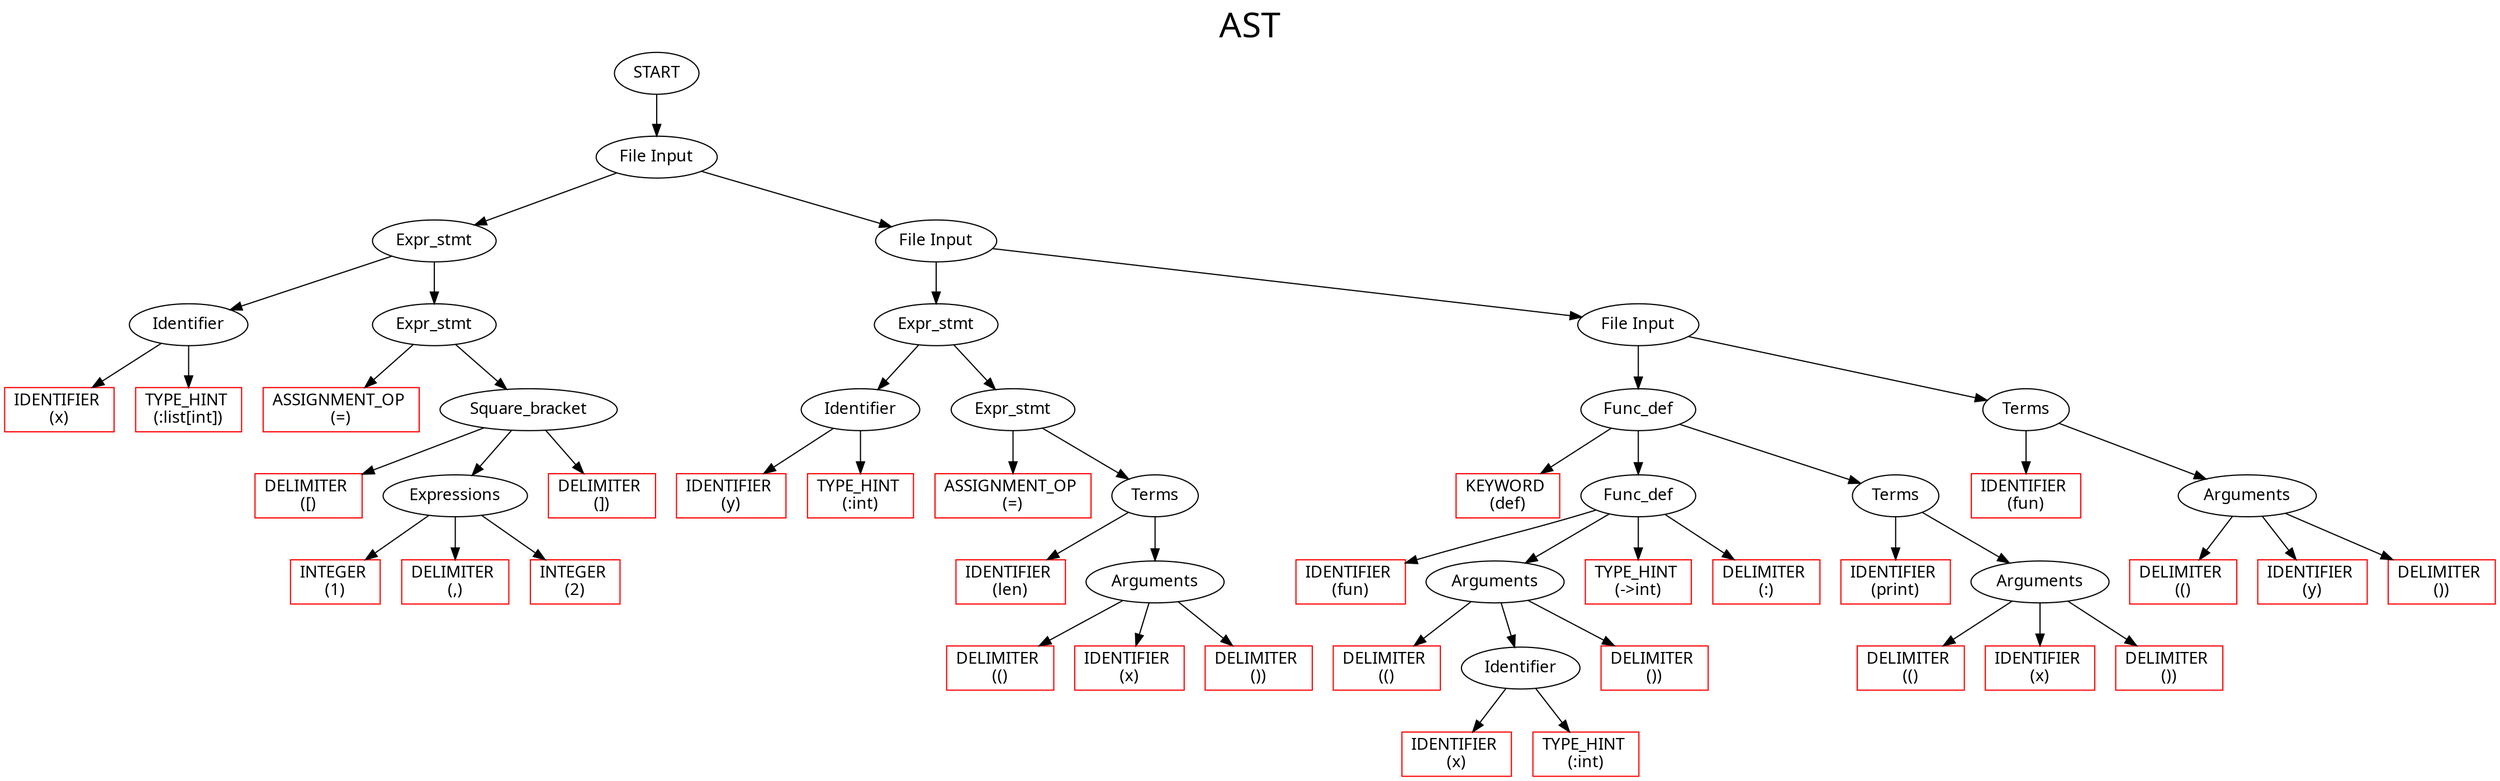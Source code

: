 digraph G{

label     = "AST"
fontname  = "Cascadia code"
fontsize  = 30
labelloc  = t

node   [ fontname="Cascadia code" ]
	163		[ style = solid label = "START"  ];
	163 -> 162
	162		[ style = solid label = "File Input"  ];
	162 -> 50
	50		[ style = solid label = "Expr_stmt"  ];
	50 -> 2
	2		[ style = solid label = "Identifier"  ];
	2 -> 0
	0		[ style = solid label = "IDENTIFIER 
(x)" color = red shape = rectangle ];
	2 -> 1
	1		[ style = solid label = "TYPE_HINT 
(:list[int])" color = red shape = rectangle ];
	50 -> 49
	49		[ style = solid label = "Expr_stmt"  ];
	49 -> 3
	3		[ style = solid label = "ASSIGNMENT_OP 
(=)" color = red shape = rectangle ];
	49 -> 38
	38		[ style = solid label = "Square_bracket"  ];
	38 -> 14
	14		[ style = solid label = "DELIMITER 
([)" color = red shape = rectangle ];
	38 -> 37
	37		[ style = solid label = "Expressions"  ];
	37 -> 15
	15		[ style = solid label = "INTEGER 
(1)" color = red shape = rectangle ];
	37 -> 16
	16		[ style = solid label = "DELIMITER 
(,)" color = red shape = rectangle ];
	37 -> 26
	26		[ style = solid label = "INTEGER 
(2)" color = red shape = rectangle ];
	38 -> 27
	27		[ style = solid label = "DELIMITER 
(])" color = red shape = rectangle ];
	162 -> 161
	161		[ style = solid label = "File Input"  ];
	161 -> 92
	92		[ style = solid label = "Expr_stmt"  ];
	92 -> 54
	54		[ style = solid label = "Identifier"  ];
	54 -> 52
	52		[ style = solid label = "IDENTIFIER 
(y)" color = red shape = rectangle ];
	54 -> 53
	53		[ style = solid label = "TYPE_HINT 
(:int)" color = red shape = rectangle ];
	92 -> 91
	91		[ style = solid label = "Expr_stmt"  ];
	91 -> 55
	55		[ style = solid label = "ASSIGNMENT_OP 
(=)" color = red shape = rectangle ];
	91 -> 81
	81		[ style = solid label = "Terms"  ];
	81 -> 66
	66		[ style = solid label = "IDENTIFIER 
(len)" color = red shape = rectangle ];
	81 -> 79
	79		[ style = solid label = "Arguments"  ];
	79 -> 67
	67		[ style = solid label = "DELIMITER 
(()" color = red shape = rectangle ];
	79 -> 68
	68		[ style = solid label = "IDENTIFIER 
(x)" color = red shape = rectangle ];
	79 -> 69
	69		[ style = solid label = "DELIMITER 
())" color = red shape = rectangle ];
	161 -> 160
	160		[ style = solid label = "File Input"  ];
	160 -> 132
	132		[ style = solid label = "Func_def"  ];
	132 -> 94
	94		[ style = solid label = "KEYWORD 
(def)" color = red shape = rectangle ];
	132 -> 105
	105		[ style = solid label = "Func_def"  ];
	105 -> 95
	95		[ style = solid label = "IDENTIFIER 
(fun)" color = red shape = rectangle ];
	105 -> 102
	102		[ style = solid label = "Arguments"  ];
	102 -> 96
	96		[ style = solid label = "DELIMITER 
(()" color = red shape = rectangle ];
	102 -> 99
	99		[ style = solid label = "Identifier"  ];
	99 -> 97
	97		[ style = solid label = "IDENTIFIER 
(x)" color = red shape = rectangle ];
	99 -> 98
	98		[ style = solid label = "TYPE_HINT 
(:int)" color = red shape = rectangle ];
	102 -> 100
	100		[ style = solid label = "DELIMITER 
())" color = red shape = rectangle ];
	105 -> 103
	103		[ style = solid label = "TYPE_HINT 
(->int)" color = red shape = rectangle ];
	105 -> 104
	104		[ style = solid label = "DELIMITER 
(:)" color = red shape = rectangle ];
	132 -> 121
	121		[ style = solid label = "Terms"  ];
	121 -> 106
	106		[ style = solid label = "IDENTIFIER 
(print)" color = red shape = rectangle ];
	121 -> 119
	119		[ style = solid label = "Arguments"  ];
	119 -> 107
	107		[ style = solid label = "DELIMITER 
(()" color = red shape = rectangle ];
	119 -> 108
	108		[ style = solid label = "IDENTIFIER 
(x)" color = red shape = rectangle ];
	119 -> 109
	109		[ style = solid label = "DELIMITER 
())" color = red shape = rectangle ];
	160 -> 148
	148		[ style = solid label = "Terms"  ];
	148 -> 133
	133		[ style = solid label = "IDENTIFIER 
(fun)" color = red shape = rectangle ];
	148 -> 146
	146		[ style = solid label = "Arguments"  ];
	146 -> 134
	134		[ style = solid label = "DELIMITER 
(()" color = red shape = rectangle ];
	146 -> 135
	135		[ style = solid label = "IDENTIFIER 
(y)" color = red shape = rectangle ];
	146 -> 136
	136		[ style = solid label = "DELIMITER 
())" color = red shape = rectangle ];
}